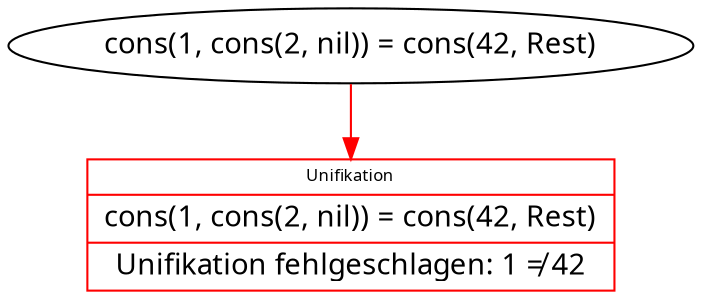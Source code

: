 digraph VIPER_visualization_root {
    node [fontname = "Fira Mono"];

    root [label = "cons(1, cons(2, nil)) = cons(42, Rest)"];
    root_success [
        // enables having multiple boxes inside a node
        shape = record,
        // using < and > instead of quotes for delimiting a label makes it possible to use (a subset of) HTML in it
        // { A | B } makes A and B be in two separate boxes stacked on top of each other
        label = <{<font point-size="8">Unifikation</font>|cons(1, cons(2, nil)) = cons(42, Rest)|Unifikation fehlgeschlagen: 1 ≠ 42}>,
        color = red
    ];

    root -> root_success [color = red];
}
